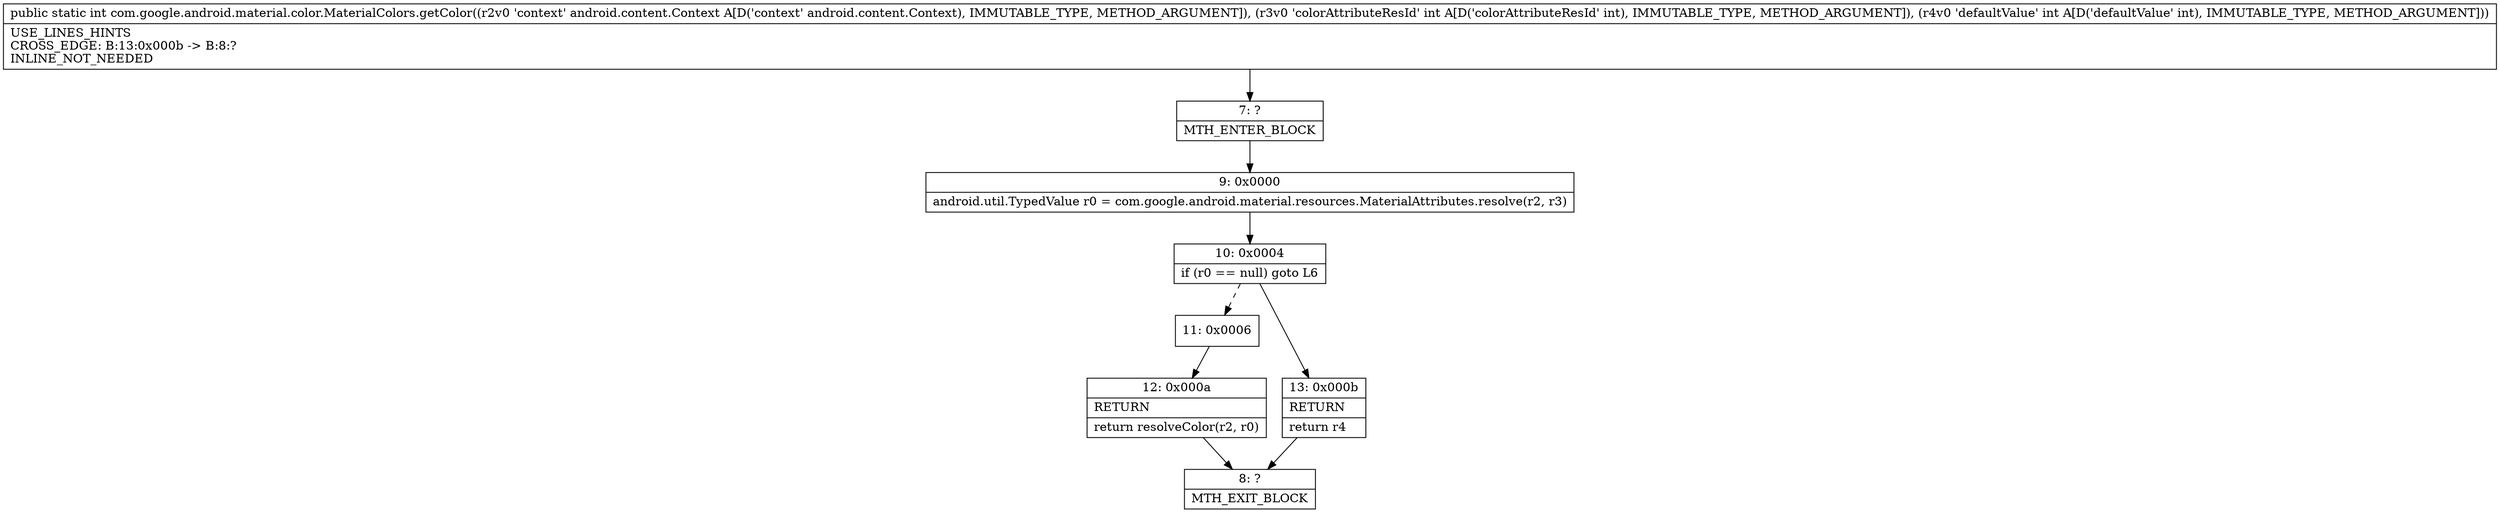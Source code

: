 digraph "CFG forcom.google.android.material.color.MaterialColors.getColor(Landroid\/content\/Context;II)I" {
Node_7 [shape=record,label="{7\:\ ?|MTH_ENTER_BLOCK\l}"];
Node_9 [shape=record,label="{9\:\ 0x0000|android.util.TypedValue r0 = com.google.android.material.resources.MaterialAttributes.resolve(r2, r3)\l}"];
Node_10 [shape=record,label="{10\:\ 0x0004|if (r0 == null) goto L6\l}"];
Node_11 [shape=record,label="{11\:\ 0x0006}"];
Node_12 [shape=record,label="{12\:\ 0x000a|RETURN\l|return resolveColor(r2, r0)\l}"];
Node_8 [shape=record,label="{8\:\ ?|MTH_EXIT_BLOCK\l}"];
Node_13 [shape=record,label="{13\:\ 0x000b|RETURN\l|return r4\l}"];
MethodNode[shape=record,label="{public static int com.google.android.material.color.MaterialColors.getColor((r2v0 'context' android.content.Context A[D('context' android.content.Context), IMMUTABLE_TYPE, METHOD_ARGUMENT]), (r3v0 'colorAttributeResId' int A[D('colorAttributeResId' int), IMMUTABLE_TYPE, METHOD_ARGUMENT]), (r4v0 'defaultValue' int A[D('defaultValue' int), IMMUTABLE_TYPE, METHOD_ARGUMENT]))  | USE_LINES_HINTS\lCROSS_EDGE: B:13:0x000b \-\> B:8:?\lINLINE_NOT_NEEDED\l}"];
MethodNode -> Node_7;Node_7 -> Node_9;
Node_9 -> Node_10;
Node_10 -> Node_11[style=dashed];
Node_10 -> Node_13;
Node_11 -> Node_12;
Node_12 -> Node_8;
Node_13 -> Node_8;
}

